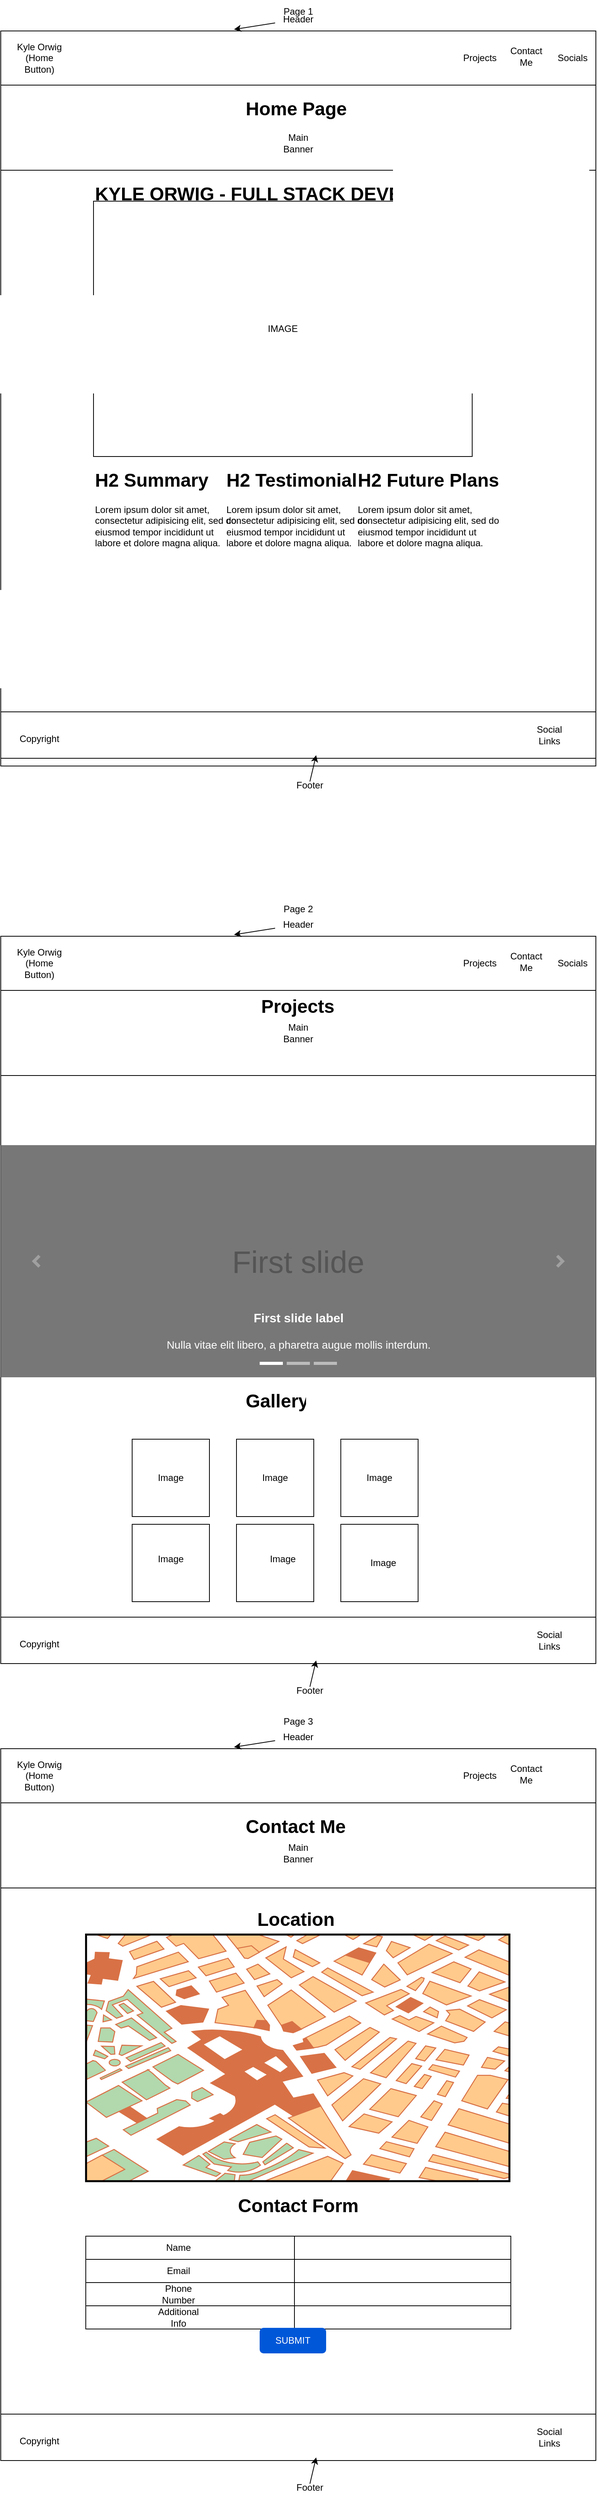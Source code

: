 <mxfile version="24.7.14">
  <diagram name="Page-1" id="1jFlW-SiUOwWIoT6-Ja6">
    <mxGraphModel dx="1434" dy="738" grid="1" gridSize="10" guides="1" tooltips="1" connect="1" arrows="1" fold="1" page="1" pageScale="1" pageWidth="850" pageHeight="1100" math="0" shadow="0">
      <root>
        <mxCell id="0" />
        <mxCell id="1" parent="0" />
        <mxCell id="n0by9OoEUxynI5-dlf-w-30" value="" style="whiteSpace=wrap;html=1;aspect=fixed;" vertex="1" parent="1">
          <mxGeometry x="40" y="220" width="770" height="770" as="geometry" />
        </mxCell>
        <mxCell id="n0by9OoEUxynI5-dlf-w-3" value="" style="verticalLabelPosition=bottom;verticalAlign=top;html=1;shape=mxgraph.basic.rect;fillColor2=none;strokeWidth=1;size=20;indent=5;" vertex="1" parent="1">
          <mxGeometry x="40" y="40" width="770" height="70" as="geometry" />
        </mxCell>
        <mxCell id="n0by9OoEUxynI5-dlf-w-6" value="Socials" style="text;html=1;align=center;verticalAlign=middle;whiteSpace=wrap;rounded=0;" vertex="1" parent="1">
          <mxGeometry x="750" y="60" width="60" height="30" as="geometry" />
        </mxCell>
        <mxCell id="n0by9OoEUxynI5-dlf-w-7" value="Projects" style="text;html=1;align=center;verticalAlign=middle;whiteSpace=wrap;rounded=0;" vertex="1" parent="1">
          <mxGeometry x="630" y="60" width="60" height="30" as="geometry" />
        </mxCell>
        <mxCell id="n0by9OoEUxynI5-dlf-w-8" value="Contact Me" style="text;html=1;align=center;verticalAlign=middle;whiteSpace=wrap;rounded=0;" vertex="1" parent="1">
          <mxGeometry x="690" y="57.5" width="60" height="30" as="geometry" />
        </mxCell>
        <mxCell id="n0by9OoEUxynI5-dlf-w-9" value="Kyle Orwig (Home Button)" style="text;html=1;align=center;verticalAlign=middle;whiteSpace=wrap;rounded=0;" vertex="1" parent="1">
          <mxGeometry x="60" y="60" width="60" height="30" as="geometry" />
        </mxCell>
        <mxCell id="n0by9OoEUxynI5-dlf-w-10" value="&lt;h1 style=&quot;margin-top: 0px;&quot;&gt;&lt;span style=&quot;background-color: initial;&quot;&gt;KYLE ORWIG - FULL STACK DEVELOPER&lt;/span&gt;&lt;/h1&gt;&lt;h1 style=&quot;margin-top: 0px;&quot;&gt;&lt;br&gt;&lt;/h1&gt;" style="text;html=1;whiteSpace=wrap;overflow=hidden;rounded=0;" vertex="1" parent="1">
          <mxGeometry x="160" y="230" width="490" height="150" as="geometry" />
        </mxCell>
        <mxCell id="n0by9OoEUxynI5-dlf-w-11" value="Header" style="text;html=1;align=center;verticalAlign=middle;whiteSpace=wrap;rounded=0;" vertex="1" parent="1">
          <mxGeometry x="395" y="10" width="60" height="30" as="geometry" />
        </mxCell>
        <mxCell id="n0by9OoEUxynI5-dlf-w-14" value="" style="endArrow=classic;html=1;rounded=0;entryX=0.392;entryY=-0.029;entryDx=0;entryDy=0;entryPerimeter=0;" edge="1" parent="1" source="n0by9OoEUxynI5-dlf-w-11" target="n0by9OoEUxynI5-dlf-w-3">
          <mxGeometry width="50" height="50" relative="1" as="geometry">
            <mxPoint x="405" y="70.427" as="sourcePoint" />
            <mxPoint x="260" y="74.57" as="targetPoint" />
          </mxGeometry>
        </mxCell>
        <mxCell id="n0by9OoEUxynI5-dlf-w-15" value="" style="rounded=0;whiteSpace=wrap;html=1;" vertex="1" parent="1">
          <mxGeometry x="160" y="260" width="490" height="330" as="geometry" />
        </mxCell>
        <mxCell id="n0by9OoEUxynI5-dlf-w-16" value="IMAGE" style="text;html=1;align=center;verticalAlign=middle;whiteSpace=wrap;rounded=0;" vertex="1" parent="1">
          <mxGeometry x="375" y="410" width="60" height="30" as="geometry" />
        </mxCell>
        <mxCell id="n0by9OoEUxynI5-dlf-w-17" value="&lt;h1 style=&quot;margin-top: 0px;&quot;&gt;H2 Summary&lt;/h1&gt;&lt;p&gt;Lorem ipsum dolor sit amet, consectetur adipisicing elit, sed do eiusmod tempor incididunt ut labore et dolore magna aliqua.&lt;/p&gt;" style="text;html=1;whiteSpace=wrap;overflow=hidden;rounded=0;" vertex="1" parent="1">
          <mxGeometry x="160" y="600" width="190" height="120" as="geometry" />
        </mxCell>
        <mxCell id="n0by9OoEUxynI5-dlf-w-18" value="&lt;h1 style=&quot;margin-top: 0px;&quot;&gt;H2 Testimonial&lt;/h1&gt;&lt;p&gt;Lorem ipsum dolor sit amet, consectetur adipisicing elit, sed do eiusmod tempor incididunt ut labore et dolore magna aliqua.&lt;/p&gt;" style="text;html=1;whiteSpace=wrap;overflow=hidden;rounded=0;" vertex="1" parent="1">
          <mxGeometry x="330" y="600" width="190" height="120" as="geometry" />
        </mxCell>
        <mxCell id="n0by9OoEUxynI5-dlf-w-19" value="&lt;h1 style=&quot;margin-top: 0px;&quot;&gt;H2 Future Plans&lt;/h1&gt;&lt;p&gt;Lorem ipsum dolor sit amet, consectetur adipisicing elit, sed do eiusmod tempor incididunt ut labore et dolore magna aliqua.&lt;/p&gt;" style="text;html=1;whiteSpace=wrap;overflow=hidden;rounded=0;" vertex="1" parent="1">
          <mxGeometry x="500" y="600" width="190" height="120" as="geometry" />
        </mxCell>
        <mxCell id="n0by9OoEUxynI5-dlf-w-20" value="" style="rounded=0;whiteSpace=wrap;html=1;" vertex="1" parent="1">
          <mxGeometry x="40" y="920" width="770" height="60" as="geometry" />
        </mxCell>
        <mxCell id="n0by9OoEUxynI5-dlf-w-21" value="Footer" style="text;html=1;align=center;verticalAlign=middle;whiteSpace=wrap;rounded=0;" vertex="1" parent="1">
          <mxGeometry x="410" y="1000" width="60" height="30" as="geometry" />
        </mxCell>
        <mxCell id="n0by9OoEUxynI5-dlf-w-22" value="" style="endArrow=classic;html=1;rounded=0;entryX=0.53;entryY=0.933;entryDx=0;entryDy=0;entryPerimeter=0;" edge="1" parent="1" target="n0by9OoEUxynI5-dlf-w-20">
          <mxGeometry width="50" height="50" relative="1" as="geometry">
            <mxPoint x="440" y="1010" as="sourcePoint" />
            <mxPoint x="490" y="960" as="targetPoint" />
          </mxGeometry>
        </mxCell>
        <mxCell id="n0by9OoEUxynI5-dlf-w-23" value="Copyright" style="text;html=1;align=center;verticalAlign=middle;whiteSpace=wrap;rounded=0;" vertex="1" parent="1">
          <mxGeometry x="60" y="940" width="60" height="30" as="geometry" />
        </mxCell>
        <mxCell id="n0by9OoEUxynI5-dlf-w-24" value="Social Links" style="text;html=1;align=center;verticalAlign=middle;whiteSpace=wrap;rounded=0;" vertex="1" parent="1">
          <mxGeometry x="720" y="935" width="60" height="30" as="geometry" />
        </mxCell>
        <mxCell id="n0by9OoEUxynI5-dlf-w-25" value="" style="rounded=0;whiteSpace=wrap;html=1;" vertex="1" parent="1">
          <mxGeometry x="40" y="110" width="770" height="110" as="geometry" />
        </mxCell>
        <mxCell id="n0by9OoEUxynI5-dlf-w-27" value="Main Banner" style="text;html=1;align=center;verticalAlign=middle;whiteSpace=wrap;rounded=0;" vertex="1" parent="1">
          <mxGeometry x="395" y="170" width="60" height="30" as="geometry" />
        </mxCell>
        <mxCell id="n0by9OoEUxynI5-dlf-w-39" value="" style="verticalLabelPosition=bottom;verticalAlign=top;html=1;shape=mxgraph.basic.rect;fillColor2=none;strokeWidth=1;size=20;indent=5;" vertex="1" parent="1">
          <mxGeometry x="40" y="1210" width="770" height="70" as="geometry" />
        </mxCell>
        <mxCell id="n0by9OoEUxynI5-dlf-w-40" value="Socials" style="text;html=1;align=center;verticalAlign=middle;whiteSpace=wrap;rounded=0;" vertex="1" parent="1">
          <mxGeometry x="750" y="1230" width="60" height="30" as="geometry" />
        </mxCell>
        <mxCell id="n0by9OoEUxynI5-dlf-w-41" value="Projects" style="text;html=1;align=center;verticalAlign=middle;whiteSpace=wrap;rounded=0;" vertex="1" parent="1">
          <mxGeometry x="630" y="1230" width="60" height="30" as="geometry" />
        </mxCell>
        <mxCell id="n0by9OoEUxynI5-dlf-w-42" value="Contact Me" style="text;html=1;align=center;verticalAlign=middle;whiteSpace=wrap;rounded=0;" vertex="1" parent="1">
          <mxGeometry x="690" y="1227.5" width="60" height="30" as="geometry" />
        </mxCell>
        <mxCell id="n0by9OoEUxynI5-dlf-w-43" value="Kyle Orwig (Home Button)" style="text;html=1;align=center;verticalAlign=middle;whiteSpace=wrap;rounded=0;" vertex="1" parent="1">
          <mxGeometry x="60" y="1230" width="60" height="30" as="geometry" />
        </mxCell>
        <mxCell id="n0by9OoEUxynI5-dlf-w-44" value="Header" style="text;html=1;align=center;verticalAlign=middle;whiteSpace=wrap;rounded=0;" vertex="1" parent="1">
          <mxGeometry x="395" y="1180" width="60" height="30" as="geometry" />
        </mxCell>
        <mxCell id="n0by9OoEUxynI5-dlf-w-45" value="" style="endArrow=classic;html=1;rounded=0;entryX=0.392;entryY=-0.029;entryDx=0;entryDy=0;entryPerimeter=0;" edge="1" parent="1" source="n0by9OoEUxynI5-dlf-w-44" target="n0by9OoEUxynI5-dlf-w-39">
          <mxGeometry width="50" height="50" relative="1" as="geometry">
            <mxPoint x="405" y="1240.427" as="sourcePoint" />
            <mxPoint x="260" y="1244.57" as="targetPoint" />
          </mxGeometry>
        </mxCell>
        <mxCell id="n0by9OoEUxynI5-dlf-w-46" value="" style="rounded=0;whiteSpace=wrap;html=1;" vertex="1" parent="1">
          <mxGeometry x="40" y="1280" width="770" height="110" as="geometry" />
        </mxCell>
        <mxCell id="n0by9OoEUxynI5-dlf-w-47" value="Main Banner" style="text;html=1;align=center;verticalAlign=middle;whiteSpace=wrap;rounded=0;" vertex="1" parent="1">
          <mxGeometry x="395" y="1320" width="60" height="30" as="geometry" />
        </mxCell>
        <mxCell id="n0by9OoEUxynI5-dlf-w-48" value="Page 1" style="text;html=1;align=center;verticalAlign=middle;whiteSpace=wrap;rounded=0;" vertex="1" parent="1">
          <mxGeometry x="395" width="60" height="30" as="geometry" />
        </mxCell>
        <mxCell id="n0by9OoEUxynI5-dlf-w-49" value="Page 2" style="text;html=1;align=center;verticalAlign=middle;whiteSpace=wrap;rounded=0;" vertex="1" parent="1">
          <mxGeometry x="395" y="1160" width="60" height="30" as="geometry" />
        </mxCell>
        <mxCell id="n0by9OoEUxynI5-dlf-w-52" value="" style="rounded=0;whiteSpace=wrap;html=1;" vertex="1" parent="1">
          <mxGeometry x="40" y="1390" width="770" height="700" as="geometry" />
        </mxCell>
        <mxCell id="n0by9OoEUxynI5-dlf-w-53" value="&lt;h1 style=&quot;margin-top: 0px;&quot;&gt;Projects&lt;/h1&gt;" style="text;html=1;whiteSpace=wrap;overflow=hidden;rounded=0;" vertex="1" parent="1">
          <mxGeometry x="375" y="1280" width="100" height="40" as="geometry" />
        </mxCell>
        <mxCell id="n0by9OoEUxynI5-dlf-w-54" value="First slide" style="html=1;shadow=0;dashed=0;strokeColor=none;strokeWidth=1;fillColor=#777777;fontColor=#555555;whiteSpace=wrap;align=center;verticalAlign=middle;fontStyle=0;fontSize=40;" vertex="1" parent="1">
          <mxGeometry x="40" y="1480" width="770" height="300" as="geometry" />
        </mxCell>
        <mxCell id="n0by9OoEUxynI5-dlf-w-55" value="" style="html=1;verticalLabelPosition=bottom;labelBackgroundColor=#ffffff;verticalAlign=top;shadow=0;dashed=0;strokeWidth=4;shape=mxgraph.ios7.misc.more;strokeColor=#a0a0a0;" vertex="1" parent="n0by9OoEUxynI5-dlf-w-54">
          <mxGeometry x="1" y="0.5" width="7" height="14" relative="1" as="geometry">
            <mxPoint x="-50" y="-7" as="offset" />
          </mxGeometry>
        </mxCell>
        <mxCell id="n0by9OoEUxynI5-dlf-w-56" value="" style="flipH=1;html=1;verticalLabelPosition=bottom;labelBackgroundColor=#ffffff;verticalAlign=top;shadow=0;dashed=0;strokeWidth=4;shape=mxgraph.ios7.misc.more;strokeColor=#a0a0a0;" vertex="1" parent="n0by9OoEUxynI5-dlf-w-54">
          <mxGeometry y="0.5" width="7" height="14" relative="1" as="geometry">
            <mxPoint x="43" y="-7" as="offset" />
          </mxGeometry>
        </mxCell>
        <mxCell id="n0by9OoEUxynI5-dlf-w-57" value="" style="html=1;shadow=0;strokeColor=none;fillColor=#ffffff;" vertex="1" parent="n0by9OoEUxynI5-dlf-w-54">
          <mxGeometry x="0.5" y="1" width="30" height="4" relative="1" as="geometry">
            <mxPoint x="-50" y="-20" as="offset" />
          </mxGeometry>
        </mxCell>
        <mxCell id="n0by9OoEUxynI5-dlf-w-58" value="" style="html=1;shadow=0;strokeColor=none;fillColor=#BBBBBB;" vertex="1" parent="n0by9OoEUxynI5-dlf-w-54">
          <mxGeometry x="0.5" y="1" width="30" height="4" relative="1" as="geometry">
            <mxPoint x="-15" y="-20" as="offset" />
          </mxGeometry>
        </mxCell>
        <mxCell id="n0by9OoEUxynI5-dlf-w-59" value="" style="html=1;shadow=0;strokeColor=none;fillColor=#BBBBBB;" vertex="1" parent="n0by9OoEUxynI5-dlf-w-54">
          <mxGeometry x="0.5" y="1" width="30" height="4" relative="1" as="geometry">
            <mxPoint x="20" y="-20" as="offset" />
          </mxGeometry>
        </mxCell>
        <mxCell id="n0by9OoEUxynI5-dlf-w-60" value="&lt;font style=&quot;font-size: 16px&quot;&gt;&lt;b&gt;First slide label&lt;/b&gt;&lt;/font&gt;&lt;br style=&quot;font-size: 14px&quot;&gt;&lt;br style=&quot;font-size: 14px&quot;&gt;Nulla vitae elit libero, a pharetra augue mollis interdum." style="html=1;shadow=0;strokeColor=none;fillColor=none;resizeWidth=1;fontColor=#FFFFFF;fontSize=14;" vertex="1" parent="n0by9OoEUxynI5-dlf-w-54">
          <mxGeometry y="1" width="770" height="60" relative="1" as="geometry">
            <mxPoint y="-90" as="offset" />
          </mxGeometry>
        </mxCell>
        <mxCell id="n0by9OoEUxynI5-dlf-w-61" value="" style="rounded=0;whiteSpace=wrap;html=1;" vertex="1" parent="1">
          <mxGeometry x="40" y="2090" width="770" height="60" as="geometry" />
        </mxCell>
        <mxCell id="n0by9OoEUxynI5-dlf-w-62" value="Footer" style="text;html=1;align=center;verticalAlign=middle;whiteSpace=wrap;rounded=0;" vertex="1" parent="1">
          <mxGeometry x="410" y="2170" width="60" height="30" as="geometry" />
        </mxCell>
        <mxCell id="n0by9OoEUxynI5-dlf-w-63" value="" style="endArrow=classic;html=1;rounded=0;entryX=0.53;entryY=0.933;entryDx=0;entryDy=0;entryPerimeter=0;" edge="1" parent="1" target="n0by9OoEUxynI5-dlf-w-61">
          <mxGeometry width="50" height="50" relative="1" as="geometry">
            <mxPoint x="440" y="2180" as="sourcePoint" />
            <mxPoint x="490" y="2130" as="targetPoint" />
          </mxGeometry>
        </mxCell>
        <mxCell id="n0by9OoEUxynI5-dlf-w-64" value="Copyright" style="text;html=1;align=center;verticalAlign=middle;whiteSpace=wrap;rounded=0;" vertex="1" parent="1">
          <mxGeometry x="60" y="2110" width="60" height="30" as="geometry" />
        </mxCell>
        <mxCell id="n0by9OoEUxynI5-dlf-w-65" value="Social Links" style="text;html=1;align=center;verticalAlign=middle;whiteSpace=wrap;rounded=0;" vertex="1" parent="1">
          <mxGeometry x="720" y="2105" width="60" height="30" as="geometry" />
        </mxCell>
        <mxCell id="n0by9OoEUxynI5-dlf-w-69" value="Socials" style="text;html=1;align=center;verticalAlign=middle;whiteSpace=wrap;rounded=0;" vertex="1" parent="1">
          <mxGeometry x="750" y="2280" width="60" height="30" as="geometry" />
        </mxCell>
        <mxCell id="n0by9OoEUxynI5-dlf-w-68" value="" style="verticalLabelPosition=bottom;verticalAlign=top;html=1;shape=mxgraph.basic.rect;fillColor2=none;strokeWidth=1;size=20;indent=5;" vertex="1" parent="1">
          <mxGeometry x="40" y="2260" width="770" height="70" as="geometry" />
        </mxCell>
        <mxCell id="n0by9OoEUxynI5-dlf-w-70" value="Projects" style="text;html=1;align=center;verticalAlign=middle;whiteSpace=wrap;rounded=0;" vertex="1" parent="1">
          <mxGeometry x="630" y="2280" width="60" height="30" as="geometry" />
        </mxCell>
        <mxCell id="n0by9OoEUxynI5-dlf-w-71" value="Contact Me" style="text;html=1;align=center;verticalAlign=middle;whiteSpace=wrap;rounded=0;" vertex="1" parent="1">
          <mxGeometry x="690" y="2277.5" width="60" height="30" as="geometry" />
        </mxCell>
        <mxCell id="n0by9OoEUxynI5-dlf-w-72" value="Kyle Orwig (Home Button)" style="text;html=1;align=center;verticalAlign=middle;whiteSpace=wrap;rounded=0;" vertex="1" parent="1">
          <mxGeometry x="60" y="2280" width="60" height="30" as="geometry" />
        </mxCell>
        <mxCell id="n0by9OoEUxynI5-dlf-w-73" value="Header" style="text;html=1;align=center;verticalAlign=middle;whiteSpace=wrap;rounded=0;" vertex="1" parent="1">
          <mxGeometry x="395" y="2230" width="60" height="30" as="geometry" />
        </mxCell>
        <mxCell id="n0by9OoEUxynI5-dlf-w-74" value="" style="endArrow=classic;html=1;rounded=0;entryX=0.392;entryY=-0.029;entryDx=0;entryDy=0;entryPerimeter=0;" edge="1" parent="1" source="n0by9OoEUxynI5-dlf-w-73" target="n0by9OoEUxynI5-dlf-w-68">
          <mxGeometry width="50" height="50" relative="1" as="geometry">
            <mxPoint x="405" y="2290.427" as="sourcePoint" />
            <mxPoint x="260" y="2294.57" as="targetPoint" />
          </mxGeometry>
        </mxCell>
        <mxCell id="n0by9OoEUxynI5-dlf-w-75" value="" style="rounded=0;whiteSpace=wrap;html=1;" vertex="1" parent="1">
          <mxGeometry x="40" y="2330" width="770" height="110" as="geometry" />
        </mxCell>
        <mxCell id="n0by9OoEUxynI5-dlf-w-76" value="Main Banner" style="text;html=1;align=center;verticalAlign=middle;whiteSpace=wrap;rounded=0;" vertex="1" parent="1">
          <mxGeometry x="395" y="2380" width="60" height="30" as="geometry" />
        </mxCell>
        <mxCell id="n0by9OoEUxynI5-dlf-w-77" value="Page 3" style="text;html=1;align=center;verticalAlign=middle;whiteSpace=wrap;rounded=0;" vertex="1" parent="1">
          <mxGeometry x="395" y="2210" width="60" height="30" as="geometry" />
        </mxCell>
        <mxCell id="n0by9OoEUxynI5-dlf-w-78" value="" style="rounded=0;whiteSpace=wrap;html=1;" vertex="1" parent="1">
          <mxGeometry x="40" y="2440" width="770" height="680" as="geometry" />
        </mxCell>
        <mxCell id="n0by9OoEUxynI5-dlf-w-79" value="&lt;h1 style=&quot;margin-top: 0px;&quot;&gt;Home Page&lt;/h1&gt;" style="text;html=1;whiteSpace=wrap;overflow=hidden;rounded=0;" vertex="1" parent="1">
          <mxGeometry x="355" y="120" width="140" height="35" as="geometry" />
        </mxCell>
        <mxCell id="n0by9OoEUxynI5-dlf-w-80" value="&lt;h1 style=&quot;margin-top: 0px;&quot;&gt;Contact Me&lt;/h1&gt;" style="text;html=1;whiteSpace=wrap;overflow=hidden;rounded=0;" vertex="1" parent="1">
          <mxGeometry x="355" y="2340" width="140" height="40" as="geometry" />
        </mxCell>
        <mxCell id="n0by9OoEUxynI5-dlf-w-66" value="" style="verticalLabelPosition=bottom;shadow=0;dashed=0;align=center;html=1;verticalAlign=top;strokeWidth=1;shape=mxgraph.mockup.misc.map;" vertex="1" parent="1">
          <mxGeometry x="150" y="2500" width="550" height="320" as="geometry" />
        </mxCell>
        <mxCell id="n0by9OoEUxynI5-dlf-w-81" value="&lt;h1 style=&quot;margin-top: 0px;&quot;&gt;Location&lt;/h1&gt;" style="text;html=1;whiteSpace=wrap;overflow=hidden;rounded=0;" vertex="1" parent="1">
          <mxGeometry x="370" y="2460" width="110" height="40" as="geometry" />
        </mxCell>
        <mxCell id="n0by9OoEUxynI5-dlf-w-82" value="&lt;h1 style=&quot;margin-top: 0px;&quot;&gt;Contact Form&lt;/h1&gt;" style="text;html=1;whiteSpace=wrap;overflow=hidden;rounded=0;" vertex="1" parent="1">
          <mxGeometry x="345" y="2830" width="160" height="30" as="geometry" />
        </mxCell>
        <mxCell id="n0by9OoEUxynI5-dlf-w-83" value="" style="rounded=0;whiteSpace=wrap;html=1;" vertex="1" parent="1">
          <mxGeometry x="40" y="3120" width="770" height="60" as="geometry" />
        </mxCell>
        <mxCell id="n0by9OoEUxynI5-dlf-w-84" value="Footer" style="text;html=1;align=center;verticalAlign=middle;whiteSpace=wrap;rounded=0;" vertex="1" parent="1">
          <mxGeometry x="410" y="3200" width="60" height="30" as="geometry" />
        </mxCell>
        <mxCell id="n0by9OoEUxynI5-dlf-w-85" value="" style="endArrow=classic;html=1;rounded=0;entryX=0.53;entryY=0.933;entryDx=0;entryDy=0;entryPerimeter=0;" edge="1" parent="1" target="n0by9OoEUxynI5-dlf-w-83">
          <mxGeometry width="50" height="50" relative="1" as="geometry">
            <mxPoint x="440" y="3210" as="sourcePoint" />
            <mxPoint x="490" y="3160" as="targetPoint" />
          </mxGeometry>
        </mxCell>
        <mxCell id="n0by9OoEUxynI5-dlf-w-86" value="Copyright" style="text;html=1;align=center;verticalAlign=middle;whiteSpace=wrap;rounded=0;" vertex="1" parent="1">
          <mxGeometry x="60" y="3140" width="60" height="30" as="geometry" />
        </mxCell>
        <mxCell id="n0by9OoEUxynI5-dlf-w-87" value="Social Links" style="text;html=1;align=center;verticalAlign=middle;whiteSpace=wrap;rounded=0;" vertex="1" parent="1">
          <mxGeometry x="720" y="3135" width="60" height="30" as="geometry" />
        </mxCell>
        <mxCell id="n0by9OoEUxynI5-dlf-w-147" value="" style="rounded=0;whiteSpace=wrap;html=1;" vertex="1" parent="1">
          <mxGeometry x="150" y="2890" width="270" height="30" as="geometry" />
        </mxCell>
        <mxCell id="n0by9OoEUxynI5-dlf-w-148" value="" style="rounded=0;whiteSpace=wrap;html=1;" vertex="1" parent="1">
          <mxGeometry x="420" y="2890" width="280" height="30" as="geometry" />
        </mxCell>
        <mxCell id="n0by9OoEUxynI5-dlf-w-153" value="" style="rounded=0;whiteSpace=wrap;html=1;" vertex="1" parent="1">
          <mxGeometry x="150" y="2920" width="270" height="30" as="geometry" />
        </mxCell>
        <mxCell id="n0by9OoEUxynI5-dlf-w-154" value="" style="rounded=0;whiteSpace=wrap;html=1;" vertex="1" parent="1">
          <mxGeometry x="420" y="2920" width="280" height="30" as="geometry" />
        </mxCell>
        <mxCell id="n0by9OoEUxynI5-dlf-w-155" value="" style="rounded=0;whiteSpace=wrap;html=1;" vertex="1" parent="1">
          <mxGeometry x="150" y="2950" width="270" height="30" as="geometry" />
        </mxCell>
        <mxCell id="n0by9OoEUxynI5-dlf-w-156" value="" style="rounded=0;whiteSpace=wrap;html=1;" vertex="1" parent="1">
          <mxGeometry x="420" y="2950" width="280" height="30" as="geometry" />
        </mxCell>
        <mxCell id="n0by9OoEUxynI5-dlf-w-157" value="" style="rounded=0;whiteSpace=wrap;html=1;" vertex="1" parent="1">
          <mxGeometry x="150" y="2980" width="270" height="30" as="geometry" />
        </mxCell>
        <mxCell id="n0by9OoEUxynI5-dlf-w-158" value="" style="rounded=0;whiteSpace=wrap;html=1;" vertex="1" parent="1">
          <mxGeometry x="420" y="2980" width="280" height="30" as="geometry" />
        </mxCell>
        <mxCell id="n0by9OoEUxynI5-dlf-w-161" value="Name" style="text;html=1;align=center;verticalAlign=middle;whiteSpace=wrap;rounded=0;" vertex="1" parent="1">
          <mxGeometry x="240" y="2890" width="60" height="30" as="geometry" />
        </mxCell>
        <mxCell id="n0by9OoEUxynI5-dlf-w-162" value="Email" style="text;html=1;align=center;verticalAlign=middle;whiteSpace=wrap;rounded=0;" vertex="1" parent="1">
          <mxGeometry x="240" y="2920" width="60" height="30" as="geometry" />
        </mxCell>
        <mxCell id="n0by9OoEUxynI5-dlf-w-163" value="Phone Number" style="text;html=1;align=center;verticalAlign=middle;whiteSpace=wrap;rounded=0;" vertex="1" parent="1">
          <mxGeometry x="240" y="2950" width="60" height="30" as="geometry" />
        </mxCell>
        <mxCell id="n0by9OoEUxynI5-dlf-w-164" value="Additional Info" style="text;html=1;align=center;verticalAlign=middle;whiteSpace=wrap;rounded=0;" vertex="1" parent="1">
          <mxGeometry x="240" y="2980" width="60" height="30" as="geometry" />
        </mxCell>
        <mxCell id="n0by9OoEUxynI5-dlf-w-165" value="SUBMIT" style="rounded=1;fillColor=#0057D8;strokeColor=none;html=1;whiteSpace=wrap;fontColor=#ffffff;align=center;verticalAlign=middle;fontStyle=0;fontSize=12;sketch=0;" vertex="1" parent="1">
          <mxGeometry x="375" y="3008.5" width="86" height="33" as="geometry" />
        </mxCell>
        <mxCell id="n0by9OoEUxynI5-dlf-w-166" value="" style="whiteSpace=wrap;html=1;aspect=fixed;" vertex="1" parent="1">
          <mxGeometry x="210" y="1860" width="100" height="100" as="geometry" />
        </mxCell>
        <mxCell id="n0by9OoEUxynI5-dlf-w-167" value="" style="whiteSpace=wrap;html=1;aspect=fixed;" vertex="1" parent="1">
          <mxGeometry x="345" y="1860" width="100" height="100" as="geometry" />
        </mxCell>
        <mxCell id="n0by9OoEUxynI5-dlf-w-168" value="" style="whiteSpace=wrap;html=1;aspect=fixed;" vertex="1" parent="1">
          <mxGeometry x="480" y="1860" width="100" height="100" as="geometry" />
        </mxCell>
        <mxCell id="n0by9OoEUxynI5-dlf-w-169" value="" style="whiteSpace=wrap;html=1;aspect=fixed;" vertex="1" parent="1">
          <mxGeometry x="210" y="1970" width="100" height="100" as="geometry" />
        </mxCell>
        <mxCell id="n0by9OoEUxynI5-dlf-w-170" value="" style="whiteSpace=wrap;html=1;aspect=fixed;" vertex="1" parent="1">
          <mxGeometry x="345" y="1970" width="100" height="100" as="geometry" />
        </mxCell>
        <mxCell id="n0by9OoEUxynI5-dlf-w-171" value="" style="whiteSpace=wrap;html=1;aspect=fixed;" vertex="1" parent="1">
          <mxGeometry x="480" y="1970" width="100" height="100" as="geometry" />
        </mxCell>
        <mxCell id="n0by9OoEUxynI5-dlf-w-173" value="&lt;h1 style=&quot;margin-top: 0px;&quot;&gt;Gallery&lt;/h1&gt;" style="text;html=1;whiteSpace=wrap;overflow=hidden;rounded=0;" vertex="1" parent="1">
          <mxGeometry x="355" y="1790" width="80" height="40" as="geometry" />
        </mxCell>
        <mxCell id="n0by9OoEUxynI5-dlf-w-174" value="Image" style="text;html=1;align=center;verticalAlign=middle;whiteSpace=wrap;rounded=0;" vertex="1" parent="1">
          <mxGeometry x="230" y="1895" width="60" height="30" as="geometry" />
        </mxCell>
        <mxCell id="n0by9OoEUxynI5-dlf-w-175" value="Image" style="text;html=1;align=center;verticalAlign=middle;whiteSpace=wrap;rounded=0;" vertex="1" parent="1">
          <mxGeometry x="365" y="1895" width="60" height="30" as="geometry" />
        </mxCell>
        <mxCell id="n0by9OoEUxynI5-dlf-w-176" value="Image" style="text;html=1;align=center;verticalAlign=middle;whiteSpace=wrap;rounded=0;" vertex="1" parent="1">
          <mxGeometry x="500" y="1895" width="60" height="30" as="geometry" />
        </mxCell>
        <mxCell id="n0by9OoEUxynI5-dlf-w-177" value="Image" style="text;html=1;align=center;verticalAlign=middle;whiteSpace=wrap;rounded=0;" vertex="1" parent="1">
          <mxGeometry x="230" y="2000" width="60" height="30" as="geometry" />
        </mxCell>
        <mxCell id="n0by9OoEUxynI5-dlf-w-178" value="Image" style="text;html=1;align=center;verticalAlign=middle;whiteSpace=wrap;rounded=0;" vertex="1" parent="1">
          <mxGeometry x="375" y="2000" width="60" height="30" as="geometry" />
        </mxCell>
        <mxCell id="n0by9OoEUxynI5-dlf-w-179" value="Image" style="text;html=1;align=center;verticalAlign=middle;whiteSpace=wrap;rounded=0;" vertex="1" parent="1">
          <mxGeometry x="505" y="2005" width="60" height="30" as="geometry" />
        </mxCell>
      </root>
    </mxGraphModel>
  </diagram>
</mxfile>
